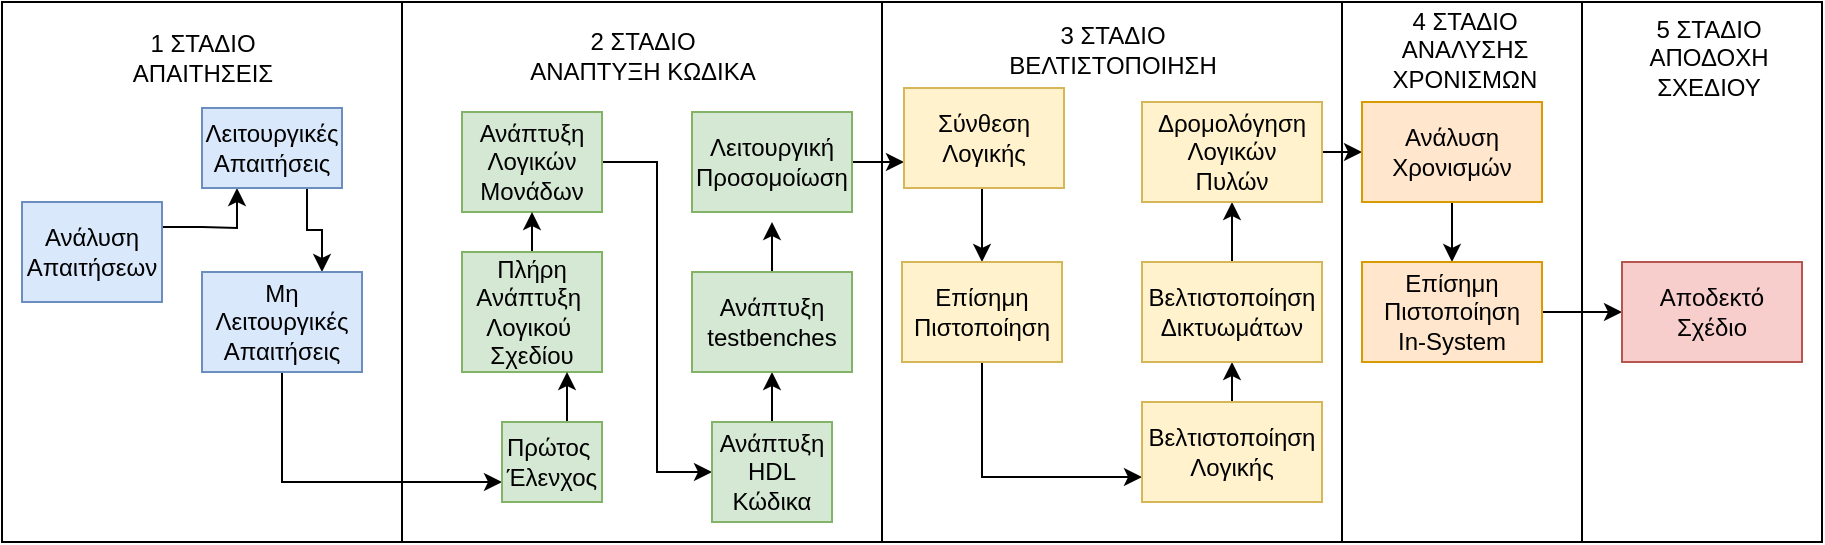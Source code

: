 <mxfile version="20.2.3" type="device"><diagram id="1udVlaXRZGWL3-tbBSAf" name="Page-1"><mxGraphModel dx="1038" dy="641" grid="1" gridSize="10" guides="1" tooltips="1" connect="1" arrows="1" fold="1" page="1" pageScale="1" pageWidth="1169" pageHeight="827" math="0" shadow="0"><root><mxCell id="0"/><mxCell id="1" parent="0"/><mxCell id="YdRH6alJUdb-Hm9tGRn0-45" value="" style="rounded=0;whiteSpace=wrap;html=1;" parent="1" vertex="1"><mxGeometry x="790" y="30" width="120" height="270" as="geometry"/></mxCell><mxCell id="YdRH6alJUdb-Hm9tGRn0-44" value="" style="rounded=0;whiteSpace=wrap;html=1;" parent="1" vertex="1"><mxGeometry x="670" y="30" width="120" height="270" as="geometry"/></mxCell><mxCell id="YdRH6alJUdb-Hm9tGRn0-41" value="" style="rounded=0;whiteSpace=wrap;html=1;" parent="1" vertex="1"><mxGeometry x="440" y="30" width="230" height="270" as="geometry"/></mxCell><mxCell id="YdRH6alJUdb-Hm9tGRn0-40" value="" style="rounded=0;whiteSpace=wrap;html=1;" parent="1" vertex="1"><mxGeometry x="200" y="30" width="240" height="270" as="geometry"/></mxCell><mxCell id="YdRH6alJUdb-Hm9tGRn0-39" value="" style="rounded=0;whiteSpace=wrap;html=1;" parent="1" vertex="1"><mxGeometry y="30" width="200" height="270" as="geometry"/></mxCell><mxCell id="YdRH6alJUdb-Hm9tGRn0-23" style="edgeStyle=orthogonalEdgeStyle;rounded=0;orthogonalLoop=1;jettySize=auto;html=1;exitX=1;exitY=0.25;exitDx=0;exitDy=0;entryX=0.25;entryY=1;entryDx=0;entryDy=0;" parent="1" source="YdRH6alJUdb-Hm9tGRn0-2" target="YdRH6alJUdb-Hm9tGRn0-3" edge="1"><mxGeometry relative="1" as="geometry"/></mxCell><mxCell id="YdRH6alJUdb-Hm9tGRn0-2" value="Ανάλυση&lt;br&gt;Απαιτήσεων" style="rounded=0;whiteSpace=wrap;html=1;fillColor=#dae8fc;strokeColor=#6c8ebf;" parent="1" vertex="1"><mxGeometry x="10" y="130" width="70" height="50" as="geometry"/></mxCell><mxCell id="YdRH6alJUdb-Hm9tGRn0-24" style="edgeStyle=orthogonalEdgeStyle;rounded=0;orthogonalLoop=1;jettySize=auto;html=1;exitX=0.75;exitY=1;exitDx=0;exitDy=0;entryX=0.75;entryY=0;entryDx=0;entryDy=0;" parent="1" source="YdRH6alJUdb-Hm9tGRn0-3" target="YdRH6alJUdb-Hm9tGRn0-4" edge="1"><mxGeometry relative="1" as="geometry"/></mxCell><mxCell id="YdRH6alJUdb-Hm9tGRn0-3" value="Λειτουργικές&lt;br&gt;Απαιτήσεις" style="rounded=0;whiteSpace=wrap;html=1;fillColor=#dae8fc;strokeColor=#6c8ebf;" parent="1" vertex="1"><mxGeometry x="100" y="83" width="70" height="40" as="geometry"/></mxCell><mxCell id="YdRH6alJUdb-Hm9tGRn0-25" style="edgeStyle=orthogonalEdgeStyle;rounded=0;orthogonalLoop=1;jettySize=auto;html=1;exitX=0.5;exitY=1;exitDx=0;exitDy=0;entryX=0;entryY=0.75;entryDx=0;entryDy=0;" parent="1" source="YdRH6alJUdb-Hm9tGRn0-4" target="YdRH6alJUdb-Hm9tGRn0-9" edge="1"><mxGeometry relative="1" as="geometry"/></mxCell><mxCell id="YdRH6alJUdb-Hm9tGRn0-4" value="Μη&lt;br&gt;Λειτουργικές&lt;br&gt;Απαιτήσεις" style="rounded=0;whiteSpace=wrap;html=1;fillColor=#dae8fc;strokeColor=#6c8ebf;" parent="1" vertex="1"><mxGeometry x="100" y="165" width="80" height="50" as="geometry"/></mxCell><mxCell id="YdRH6alJUdb-Hm9tGRn0-28" style="edgeStyle=orthogonalEdgeStyle;rounded=0;orthogonalLoop=1;jettySize=auto;html=1;exitX=1;exitY=0.5;exitDx=0;exitDy=0;entryX=0;entryY=0.5;entryDx=0;entryDy=0;" parent="1" source="YdRH6alJUdb-Hm9tGRn0-6" target="YdRH6alJUdb-Hm9tGRn0-10" edge="1"><mxGeometry relative="1" as="geometry"/></mxCell><mxCell id="YdRH6alJUdb-Hm9tGRn0-6" value="Ανάπτυξη&lt;br&gt;Λογικών&lt;br&gt;Μονάδων" style="rounded=0;whiteSpace=wrap;html=1;fillColor=#d5e8d4;strokeColor=#82b366;" parent="1" vertex="1"><mxGeometry x="230" y="85" width="70" height="50" as="geometry"/></mxCell><mxCell id="YdRH6alJUdb-Hm9tGRn0-27" style="edgeStyle=orthogonalEdgeStyle;rounded=0;orthogonalLoop=1;jettySize=auto;html=1;exitX=0.5;exitY=0;exitDx=0;exitDy=0;entryX=0.5;entryY=1;entryDx=0;entryDy=0;" parent="1" source="YdRH6alJUdb-Hm9tGRn0-7" target="YdRH6alJUdb-Hm9tGRn0-6" edge="1"><mxGeometry relative="1" as="geometry"/></mxCell><mxCell id="YdRH6alJUdb-Hm9tGRn0-7" value="Πλήρη&lt;br&gt;Ανάπτυξη&amp;nbsp;&lt;br&gt;Λογικού&amp;nbsp;&lt;br&gt;Σχεδίου" style="rounded=0;whiteSpace=wrap;html=1;fillColor=#d5e8d4;strokeColor=#82b366;" parent="1" vertex="1"><mxGeometry x="230" y="155" width="70" height="60" as="geometry"/></mxCell><mxCell id="YdRH6alJUdb-Hm9tGRn0-26" style="edgeStyle=orthogonalEdgeStyle;rounded=0;orthogonalLoop=1;jettySize=auto;html=1;exitX=0.5;exitY=0;exitDx=0;exitDy=0;entryX=0.75;entryY=1;entryDx=0;entryDy=0;" parent="1" source="YdRH6alJUdb-Hm9tGRn0-9" target="YdRH6alJUdb-Hm9tGRn0-7" edge="1"><mxGeometry relative="1" as="geometry"/></mxCell><mxCell id="YdRH6alJUdb-Hm9tGRn0-9" value="Πρώτος&amp;nbsp;&lt;br&gt;Έλενχος" style="rounded=0;whiteSpace=wrap;html=1;fillColor=#d5e8d4;strokeColor=#82b366;" parent="1" vertex="1"><mxGeometry x="250" y="240" width="50" height="40" as="geometry"/></mxCell><mxCell id="YdRH6alJUdb-Hm9tGRn0-29" style="edgeStyle=orthogonalEdgeStyle;rounded=0;orthogonalLoop=1;jettySize=auto;html=1;exitX=0.5;exitY=0;exitDx=0;exitDy=0;entryX=0.5;entryY=1;entryDx=0;entryDy=0;" parent="1" source="YdRH6alJUdb-Hm9tGRn0-10" target="YdRH6alJUdb-Hm9tGRn0-11" edge="1"><mxGeometry relative="1" as="geometry"/></mxCell><mxCell id="YdRH6alJUdb-Hm9tGRn0-10" value="Ανάπτυξη&lt;br&gt;HDL&lt;br&gt;Κώδικα" style="rounded=0;whiteSpace=wrap;html=1;fillColor=#d5e8d4;strokeColor=#82b366;" parent="1" vertex="1"><mxGeometry x="355" y="240" width="60" height="50" as="geometry"/></mxCell><mxCell id="YdRH6alJUdb-Hm9tGRn0-30" style="edgeStyle=orthogonalEdgeStyle;rounded=0;orthogonalLoop=1;jettySize=auto;html=1;exitX=0.5;exitY=0;exitDx=0;exitDy=0;" parent="1" source="YdRH6alJUdb-Hm9tGRn0-11" edge="1"><mxGeometry relative="1" as="geometry"><mxPoint x="385" y="140" as="targetPoint"/></mxGeometry></mxCell><mxCell id="YdRH6alJUdb-Hm9tGRn0-11" value="Ανάπτυξη&lt;br&gt;testbenches" style="rounded=0;whiteSpace=wrap;html=1;fillColor=#d5e8d4;strokeColor=#82b366;" parent="1" vertex="1"><mxGeometry x="345" y="165" width="80" height="50" as="geometry"/></mxCell><mxCell id="YdRH6alJUdb-Hm9tGRn0-31" style="edgeStyle=orthogonalEdgeStyle;rounded=0;orthogonalLoop=1;jettySize=auto;html=1;exitX=1;exitY=0.5;exitDx=0;exitDy=0;entryX=0;entryY=0.75;entryDx=0;entryDy=0;" parent="1" source="YdRH6alJUdb-Hm9tGRn0-13" target="YdRH6alJUdb-Hm9tGRn0-14" edge="1"><mxGeometry relative="1" as="geometry"/></mxCell><mxCell id="YdRH6alJUdb-Hm9tGRn0-13" value="Λειτουργική&lt;br&gt;Προσομοίωση" style="rounded=0;whiteSpace=wrap;html=1;fillColor=#d5e8d4;strokeColor=#82b366;" parent="1" vertex="1"><mxGeometry x="345" y="85" width="80" height="50" as="geometry"/></mxCell><mxCell id="YdRH6alJUdb-Hm9tGRn0-32" style="edgeStyle=orthogonalEdgeStyle;rounded=0;orthogonalLoop=1;jettySize=auto;html=1;exitX=0.5;exitY=1;exitDx=0;exitDy=0;entryX=0.5;entryY=0;entryDx=0;entryDy=0;" parent="1" source="YdRH6alJUdb-Hm9tGRn0-14" target="YdRH6alJUdb-Hm9tGRn0-15" edge="1"><mxGeometry relative="1" as="geometry"/></mxCell><mxCell id="YdRH6alJUdb-Hm9tGRn0-14" value="Σύνθεση&lt;br&gt;Λογικής" style="rounded=0;whiteSpace=wrap;html=1;fillColor=#fff2cc;strokeColor=#d6b656;" parent="1" vertex="1"><mxGeometry x="451" y="73" width="80" height="50" as="geometry"/></mxCell><mxCell id="YdRH6alJUdb-Hm9tGRn0-33" style="edgeStyle=orthogonalEdgeStyle;rounded=0;orthogonalLoop=1;jettySize=auto;html=1;exitX=0.5;exitY=1;exitDx=0;exitDy=0;entryX=0;entryY=0.75;entryDx=0;entryDy=0;" parent="1" source="YdRH6alJUdb-Hm9tGRn0-15" target="YdRH6alJUdb-Hm9tGRn0-16" edge="1"><mxGeometry relative="1" as="geometry"/></mxCell><mxCell id="YdRH6alJUdb-Hm9tGRn0-15" value="Επίσημη&lt;br&gt;Πιστοποίηση" style="rounded=0;whiteSpace=wrap;html=1;fillColor=#fff2cc;strokeColor=#d6b656;" parent="1" vertex="1"><mxGeometry x="450" y="160" width="80" height="50" as="geometry"/></mxCell><mxCell id="YdRH6alJUdb-Hm9tGRn0-43" style="edgeStyle=orthogonalEdgeStyle;rounded=0;orthogonalLoop=1;jettySize=auto;html=1;exitX=0.5;exitY=0;exitDx=0;exitDy=0;entryX=0.5;entryY=1;entryDx=0;entryDy=0;" parent="1" source="YdRH6alJUdb-Hm9tGRn0-16" target="YdRH6alJUdb-Hm9tGRn0-17" edge="1"><mxGeometry relative="1" as="geometry"/></mxCell><mxCell id="YdRH6alJUdb-Hm9tGRn0-16" value="Βελτιστοποίηση&lt;br&gt;Λογικής" style="rounded=0;whiteSpace=wrap;html=1;fillColor=#fff2cc;strokeColor=#d6b656;" parent="1" vertex="1"><mxGeometry x="570" y="230" width="90" height="50" as="geometry"/></mxCell><mxCell id="YdRH6alJUdb-Hm9tGRn0-35" style="edgeStyle=orthogonalEdgeStyle;rounded=0;orthogonalLoop=1;jettySize=auto;html=1;exitX=0.5;exitY=0;exitDx=0;exitDy=0;entryX=0.5;entryY=1;entryDx=0;entryDy=0;" parent="1" source="YdRH6alJUdb-Hm9tGRn0-17" target="YdRH6alJUdb-Hm9tGRn0-18" edge="1"><mxGeometry relative="1" as="geometry"/></mxCell><mxCell id="YdRH6alJUdb-Hm9tGRn0-17" value="Βελτιστοποίηση&lt;br&gt;Δικτυωμάτων" style="rounded=0;whiteSpace=wrap;html=1;fillColor=#fff2cc;strokeColor=#d6b656;" parent="1" vertex="1"><mxGeometry x="570" y="160" width="90" height="50" as="geometry"/></mxCell><mxCell id="YdRH6alJUdb-Hm9tGRn0-36" style="edgeStyle=orthogonalEdgeStyle;rounded=0;orthogonalLoop=1;jettySize=auto;html=1;exitX=1;exitY=0.5;exitDx=0;exitDy=0;entryX=0;entryY=0.5;entryDx=0;entryDy=0;" parent="1" source="YdRH6alJUdb-Hm9tGRn0-18" target="YdRH6alJUdb-Hm9tGRn0-19" edge="1"><mxGeometry relative="1" as="geometry"/></mxCell><mxCell id="YdRH6alJUdb-Hm9tGRn0-18" value="Δρομολόγηση&lt;br&gt;Λογικών&lt;br&gt;Πυλών" style="rounded=0;whiteSpace=wrap;html=1;fillColor=#fff2cc;strokeColor=#d6b656;" parent="1" vertex="1"><mxGeometry x="570" y="80" width="90" height="50" as="geometry"/></mxCell><mxCell id="YdRH6alJUdb-Hm9tGRn0-37" style="edgeStyle=orthogonalEdgeStyle;rounded=0;orthogonalLoop=1;jettySize=auto;html=1;exitX=0.5;exitY=1;exitDx=0;exitDy=0;entryX=0.5;entryY=0;entryDx=0;entryDy=0;" parent="1" source="YdRH6alJUdb-Hm9tGRn0-19" target="YdRH6alJUdb-Hm9tGRn0-20" edge="1"><mxGeometry relative="1" as="geometry"/></mxCell><mxCell id="YdRH6alJUdb-Hm9tGRn0-19" value="Ανάλυση&lt;br&gt;Χρονισμών" style="rounded=0;whiteSpace=wrap;html=1;fillColor=#ffe6cc;strokeColor=#d79b00;" parent="1" vertex="1"><mxGeometry x="680" y="80" width="90" height="50" as="geometry"/></mxCell><mxCell id="YdRH6alJUdb-Hm9tGRn0-38" style="edgeStyle=orthogonalEdgeStyle;rounded=0;orthogonalLoop=1;jettySize=auto;html=1;exitX=1;exitY=0.5;exitDx=0;exitDy=0;entryX=0;entryY=0.5;entryDx=0;entryDy=0;" parent="1" source="YdRH6alJUdb-Hm9tGRn0-20" target="YdRH6alJUdb-Hm9tGRn0-21" edge="1"><mxGeometry relative="1" as="geometry"/></mxCell><mxCell id="YdRH6alJUdb-Hm9tGRn0-20" value="Επίσημη&lt;br&gt;Πιστοποίηση&lt;br&gt;In-System" style="rounded=0;whiteSpace=wrap;html=1;fillColor=#ffe6cc;strokeColor=#d79b00;" parent="1" vertex="1"><mxGeometry x="680" y="160" width="90" height="50" as="geometry"/></mxCell><mxCell id="YdRH6alJUdb-Hm9tGRn0-21" value="Αποδεκτό&lt;br&gt;Σχέδιο" style="rounded=0;whiteSpace=wrap;html=1;fillColor=#f8cecc;strokeColor=#b85450;" parent="1" vertex="1"><mxGeometry x="810" y="160" width="90" height="50" as="geometry"/></mxCell><mxCell id="YdRH6alJUdb-Hm9tGRn0-46" value="1 ΣΤΑΔΙΟ&lt;br&gt;ΑΠΑΙΤΗΣΕΙΣ" style="text;html=1;align=center;verticalAlign=middle;resizable=0;points=[];autosize=1;strokeColor=none;fillColor=none;" parent="1" vertex="1"><mxGeometry x="55" y="43" width="90" height="30" as="geometry"/></mxCell><mxCell id="YdRH6alJUdb-Hm9tGRn0-47" value="2 ΣΤΑΔΙΟ&lt;br&gt;ΑΝΑΠΤΥΞΗ ΚΩΔΙΚΑ" style="text;html=1;align=center;verticalAlign=middle;resizable=0;points=[];autosize=1;strokeColor=none;fillColor=none;" parent="1" vertex="1"><mxGeometry x="255" y="42" width="130" height="30" as="geometry"/></mxCell><mxCell id="YdRH6alJUdb-Hm9tGRn0-48" value="3 ΣΤΑΔΙΟ&lt;br&gt;ΒΕΛΤΙΣΤΟΠΟΙΗΣΗ" style="text;html=1;align=center;verticalAlign=middle;resizable=0;points=[];autosize=1;" parent="1" vertex="1"><mxGeometry x="495" y="39" width="120" height="30" as="geometry"/></mxCell><mxCell id="YdRH6alJUdb-Hm9tGRn0-49" value="4 ΣΤΑΔΙΟ&lt;br&gt;ΑΝΑΛΥΣΗΣ&lt;br&gt;ΧΡΟΝΙΣΜΩΝ" style="text;html=1;align=center;verticalAlign=middle;resizable=0;points=[];autosize=1;strokeColor=none;fillColor=none;" parent="1" vertex="1"><mxGeometry x="686" y="29" width="90" height="50" as="geometry"/></mxCell><mxCell id="YdRH6alJUdb-Hm9tGRn0-50" value="5 ΣΤΑΔΙΟ&lt;br&gt;ΑΠΟΔΟΧΗ&lt;br&gt;ΣΧΕΔΙΟΥ" style="text;html=1;align=center;verticalAlign=middle;resizable=0;points=[];autosize=1;strokeColor=none;fillColor=none;" parent="1" vertex="1"><mxGeometry x="813" y="33" width="80" height="50" as="geometry"/></mxCell></root></mxGraphModel></diagram></mxfile>